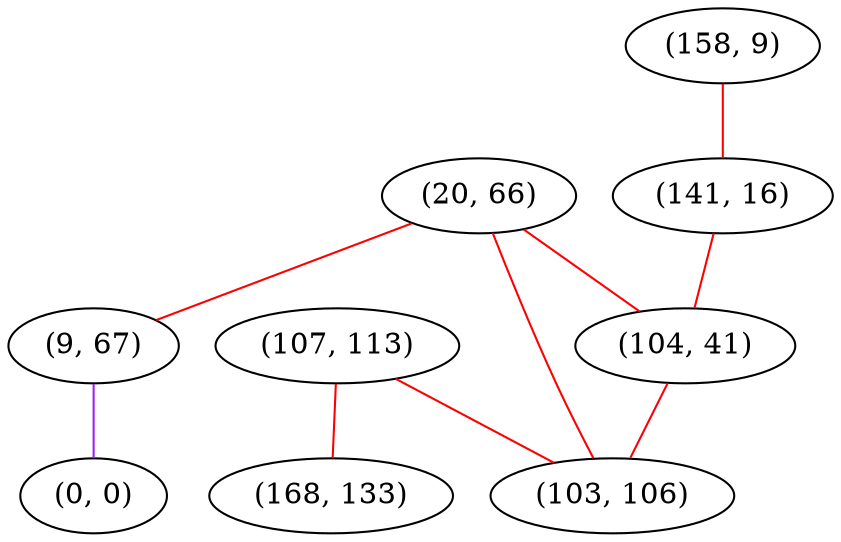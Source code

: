 graph "" {
"(107, 113)";
"(20, 66)";
"(158, 9)";
"(9, 67)";
"(141, 16)";
"(104, 41)";
"(0, 0)";
"(103, 106)";
"(168, 133)";
"(107, 113)" -- "(168, 133)"  [color=red, key=0, weight=1];
"(107, 113)" -- "(103, 106)"  [color=red, key=0, weight=1];
"(20, 66)" -- "(104, 41)"  [color=red, key=0, weight=1];
"(20, 66)" -- "(9, 67)"  [color=red, key=0, weight=1];
"(20, 66)" -- "(103, 106)"  [color=red, key=0, weight=1];
"(158, 9)" -- "(141, 16)"  [color=red, key=0, weight=1];
"(9, 67)" -- "(0, 0)"  [color=purple, key=0, weight=4];
"(141, 16)" -- "(104, 41)"  [color=red, key=0, weight=1];
"(104, 41)" -- "(103, 106)"  [color=red, key=0, weight=1];
}
